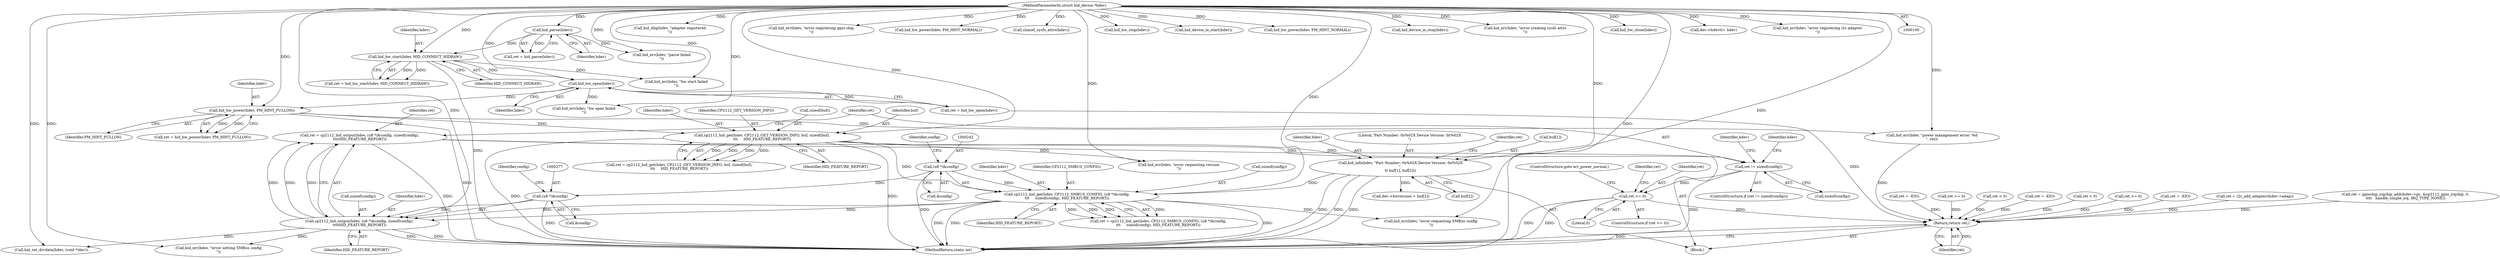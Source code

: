 digraph "0_linux_7a7b5df84b6b4e5d599c7289526eed96541a0654_3@API" {
"1000284" [label="(Call,ret != sizeof(config))"];
"1000272" [label="(Call,ret = cp2112_hid_output(hdev, (u8 *)&config, sizeof(config),\n\t\t\t\tHID_FEATURE_REPORT))"];
"1000274" [label="(Call,cp2112_hid_output(hdev, (u8 *)&config, sizeof(config),\n\t\t\t\tHID_FEATURE_REPORT))"];
"1000238" [label="(Call,cp2112_hid_get(hdev, CP2112_SMBUS_CONFIG, (u8 *)&config,\n\t\t\t     sizeof(config), HID_FEATURE_REPORT))"];
"1000227" [label="(Call,hid_info(hdev, \"Part Number: 0x%02X Device Version: 0x%02X\n\",\n\t\t buf[1], buf[2]))"];
"1000202" [label="(Call,cp2112_hid_get(hdev, CP2112_GET_VERSION_INFO, buf, sizeof(buf),\n\t\t\t     HID_FEATURE_REPORT))"];
"1000187" [label="(Call,hid_hw_power(hdev, PM_HINT_FULLON))"];
"1000176" [label="(Call,hid_hw_open(hdev))"];
"1000163" [label="(Call,hid_hw_start(hdev, HID_CONNECT_HIDRAW))"];
"1000151" [label="(Call,hid_parse(hdev))"];
"1000101" [label="(MethodParameterIn,struct hid_device *hdev)"];
"1000241" [label="(Call,(u8 *)&config)"];
"1000276" [label="(Call,(u8 *)&config)"];
"1000293" [label="(Call,ret >= 0)"];
"1000561" [label="(Return,return ret;)"];
"1000246" [label="(Identifier,config)"];
"1000281" [label="(Identifier,config)"];
"1000195" [label="(Call,hid_err(hdev, \"power management error: %d\n\", ret))"];
"1000228" [label="(Identifier,hdev)"];
"1000296" [label="(Call,ret = -EIO)"];
"1000272" [label="(Call,ret = cp2112_hid_output(hdev, (u8 *)&config, sizeof(config),\n\t\t\t\tHID_FEATURE_REPORT))"];
"1000282" [label="(Identifier,HID_FEATURE_REPORT)"];
"1000103" [label="(Block,)"];
"1000300" [label="(ControlStructure,goto err_power_normal;)"];
"1000177" [label="(Identifier,hdev)"];
"1000258" [label="(Call,ret >= 0)"];
"1000239" [label="(Identifier,hdev)"];
"1000169" [label="(Call,hid_err(hdev, \"hw start failed\n\"))"];
"1000471" [label="(Call,ret < 0)"];
"1000280" [label="(Call,sizeof(config))"];
"1000297" [label="(Identifier,ret)"];
"1000276" [label="(Call,(u8 *)&config)"];
"1000189" [label="(Identifier,PM_HINT_FULLON)"];
"1000241" [label="(Call,(u8 *)&config)"];
"1000236" [label="(Call,ret = cp2112_hid_get(hdev, CP2112_SMBUS_CONFIG, (u8 *)&config,\n\t\t\t     sizeof(config), HID_FEATURE_REPORT))"];
"1000392" [label="(Call,hid_dbg(hdev, \"adapter registered\n\"))"];
"1000181" [label="(Call,hid_err(hdev, \"hw open failed\n\"))"];
"1000302" [label="(Identifier,hdev)"];
"1000101" [label="(MethodParameterIn,struct hid_device *hdev)"];
"1000156" [label="(Call,hid_err(hdev, \"parse failed\n\"))"];
"1000163" [label="(Call,hid_hw_start(hdev, HID_CONNECT_HIDRAW))"];
"1000261" [label="(Call,ret = -EIO)"];
"1000203" [label="(Identifier,hdev)"];
"1000284" [label="(Call,ret != sizeof(config))"];
"1000176" [label="(Call,hid_hw_open(hdev))"];
"1000491" [label="(Call,ret < 0)"];
"1000233" [label="(Call,buf[2])"];
"1000219" [label="(Call,ret >= 0)"];
"1000275" [label="(Identifier,hdev)"];
"1000240" [label="(Identifier,CP2112_SMBUS_CONFIG)"];
"1000185" [label="(Call,ret = hid_hw_power(hdev, PM_HINT_FULLON))"];
"1000222" [label="(Call,ret = -EIO)"];
"1000475" [label="(Call,hid_err(hdev, \"error registering gpio chip\n\"))"];
"1000229" [label="(Literal,\"Part Number: 0x%02X Device Version: 0x%02X\n\")"];
"1000274" [label="(Call,cp2112_hid_output(hdev, (u8 *)&config, sizeof(config),\n\t\t\t\tHID_FEATURE_REPORT))"];
"1000376" [label="(Call,ret = i2c_add_adapter(&dev->adap))"];
"1000152" [label="(Identifier,hdev)"];
"1000238" [label="(Call,cp2112_hid_get(hdev, CP2112_SMBUS_CONFIG, (u8 *)&config,\n\t\t\t     sizeof(config), HID_FEATURE_REPORT))"];
"1000204" [label="(Identifier,CP2112_GET_VERSION_INFO)"];
"1000285" [label="(Identifier,ret)"];
"1000295" [label="(Literal,0)"];
"1000188" [label="(Identifier,hdev)"];
"1000501" [label="(Call,hid_hw_power(hdev, PM_HINT_NORMAL))"];
"1000499" [label="(Call,chmod_sysfs_attrs(hdev))"];
"1000563" [label="(MethodReturn,static int)"];
"1000283" [label="(ControlStructure,if (ret != sizeof(config)))"];
"1000237" [label="(Identifier,ret)"];
"1000504" [label="(Call,ret = gpiochip_irqchip_add(&dev->gc, &cp2112_gpio_irqchip, 0,\n\t\t\t\t   handle_simple_irq, IRQ_TYPE_NONE))"];
"1000559" [label="(Call,hid_hw_stop(hdev))"];
"1000374" [label="(Call,hid_device_io_start(hdev))"];
"1000552" [label="(Call,hid_hw_power(hdev, PM_HINT_NORMAL))"];
"1000151" [label="(Call,hid_parse(hdev))"];
"1000206" [label="(Call,sizeof(buf))"];
"1000254" [label="(Call,hid_err(hdev, \"error requesting SMBus config\n\"))"];
"1000164" [label="(Identifier,hdev)"];
"1000383" [label="(Call,hid_device_io_stop(hdev))"];
"1000165" [label="(Identifier,HID_CONNECT_HIDRAW)"];
"1000495" [label="(Call,hid_err(hdev, \"error creating sysfs attrs\n\"))"];
"1000202" [label="(Call,cp2112_hid_get(hdev, CP2112_GET_VERSION_INFO, buf, sizeof(buf),\n\t\t\t     HID_FEATURE_REPORT))"];
"1000149" [label="(Call,ret = hid_parse(hdev))"];
"1000187" [label="(Call,hid_hw_power(hdev, PM_HINT_FULLON))"];
"1000562" [label="(Identifier,ret)"];
"1000286" [label="(Call,sizeof(config))"];
"1000289" [label="(Call,hid_err(hdev, \"error setting SMBus config\n\"))"];
"1000243" [label="(Call,&config)"];
"1000556" [label="(Call,hid_hw_close(hdev))"];
"1000294" [label="(Identifier,ret)"];
"1000200" [label="(Call,ret = cp2112_hid_get(hdev, CP2112_GET_VERSION_INFO, buf, sizeof(buf),\n\t\t\t     HID_FEATURE_REPORT))"];
"1000273" [label="(Identifier,ret)"];
"1000227" [label="(Call,hid_info(hdev, \"Part Number: 0x%02X Device Version: 0x%02X\n\",\n\t\t buf[1], buf[2]))"];
"1000161" [label="(Call,ret = hid_hw_start(hdev, HID_CONNECT_HIDRAW))"];
"1000301" [label="(Call,hid_set_drvdata(hdev, (void *)dev))"];
"1000174" [label="(Call,ret = hid_hw_open(hdev))"];
"1000290" [label="(Identifier,hdev)"];
"1000230" [label="(Call,buf[1])"];
"1000292" [label="(ControlStructure,if (ret >= 0))"];
"1000561" [label="(Return,return ret;)"];
"1000306" [label="(Call,dev->hdev\t\t= hdev)"];
"1000247" [label="(Identifier,HID_FEATURE_REPORT)"];
"1000388" [label="(Call,hid_err(hdev, \"error registering i2c adapter\n\"))"];
"1000278" [label="(Call,&config)"];
"1000245" [label="(Call,sizeof(config))"];
"1000208" [label="(Identifier,HID_FEATURE_REPORT)"];
"1000205" [label="(Identifier,buf)"];
"1000362" [label="(Call,dev->hwversion = buf[2])"];
"1000293" [label="(Call,ret >= 0)"];
"1000215" [label="(Call,hid_err(hdev, \"error requesting version\n\"))"];
"1000284" -> "1000283"  [label="AST: "];
"1000284" -> "1000286"  [label="CFG: "];
"1000285" -> "1000284"  [label="AST: "];
"1000286" -> "1000284"  [label="AST: "];
"1000290" -> "1000284"  [label="CFG: "];
"1000302" -> "1000284"  [label="CFG: "];
"1000284" -> "1000563"  [label="DDG: "];
"1000272" -> "1000284"  [label="DDG: "];
"1000284" -> "1000293"  [label="DDG: "];
"1000272" -> "1000103"  [label="AST: "];
"1000272" -> "1000274"  [label="CFG: "];
"1000273" -> "1000272"  [label="AST: "];
"1000274" -> "1000272"  [label="AST: "];
"1000285" -> "1000272"  [label="CFG: "];
"1000272" -> "1000563"  [label="DDG: "];
"1000274" -> "1000272"  [label="DDG: "];
"1000274" -> "1000272"  [label="DDG: "];
"1000274" -> "1000272"  [label="DDG: "];
"1000274" -> "1000282"  [label="CFG: "];
"1000275" -> "1000274"  [label="AST: "];
"1000276" -> "1000274"  [label="AST: "];
"1000280" -> "1000274"  [label="AST: "];
"1000282" -> "1000274"  [label="AST: "];
"1000274" -> "1000563"  [label="DDG: "];
"1000274" -> "1000563"  [label="DDG: "];
"1000238" -> "1000274"  [label="DDG: "];
"1000238" -> "1000274"  [label="DDG: "];
"1000101" -> "1000274"  [label="DDG: "];
"1000276" -> "1000274"  [label="DDG: "];
"1000274" -> "1000289"  [label="DDG: "];
"1000274" -> "1000301"  [label="DDG: "];
"1000238" -> "1000236"  [label="AST: "];
"1000238" -> "1000247"  [label="CFG: "];
"1000239" -> "1000238"  [label="AST: "];
"1000240" -> "1000238"  [label="AST: "];
"1000241" -> "1000238"  [label="AST: "];
"1000245" -> "1000238"  [label="AST: "];
"1000247" -> "1000238"  [label="AST: "];
"1000236" -> "1000238"  [label="CFG: "];
"1000238" -> "1000563"  [label="DDG: "];
"1000238" -> "1000563"  [label="DDG: "];
"1000238" -> "1000563"  [label="DDG: "];
"1000238" -> "1000236"  [label="DDG: "];
"1000238" -> "1000236"  [label="DDG: "];
"1000238" -> "1000236"  [label="DDG: "];
"1000238" -> "1000236"  [label="DDG: "];
"1000227" -> "1000238"  [label="DDG: "];
"1000101" -> "1000238"  [label="DDG: "];
"1000241" -> "1000238"  [label="DDG: "];
"1000202" -> "1000238"  [label="DDG: "];
"1000238" -> "1000254"  [label="DDG: "];
"1000227" -> "1000103"  [label="AST: "];
"1000227" -> "1000233"  [label="CFG: "];
"1000228" -> "1000227"  [label="AST: "];
"1000229" -> "1000227"  [label="AST: "];
"1000230" -> "1000227"  [label="AST: "];
"1000233" -> "1000227"  [label="AST: "];
"1000237" -> "1000227"  [label="CFG: "];
"1000227" -> "1000563"  [label="DDG: "];
"1000227" -> "1000563"  [label="DDG: "];
"1000227" -> "1000563"  [label="DDG: "];
"1000202" -> "1000227"  [label="DDG: "];
"1000101" -> "1000227"  [label="DDG: "];
"1000227" -> "1000362"  [label="DDG: "];
"1000202" -> "1000200"  [label="AST: "];
"1000202" -> "1000208"  [label="CFG: "];
"1000203" -> "1000202"  [label="AST: "];
"1000204" -> "1000202"  [label="AST: "];
"1000205" -> "1000202"  [label="AST: "];
"1000206" -> "1000202"  [label="AST: "];
"1000208" -> "1000202"  [label="AST: "];
"1000200" -> "1000202"  [label="CFG: "];
"1000202" -> "1000563"  [label="DDG: "];
"1000202" -> "1000563"  [label="DDG: "];
"1000202" -> "1000200"  [label="DDG: "];
"1000202" -> "1000200"  [label="DDG: "];
"1000202" -> "1000200"  [label="DDG: "];
"1000202" -> "1000200"  [label="DDG: "];
"1000187" -> "1000202"  [label="DDG: "];
"1000101" -> "1000202"  [label="DDG: "];
"1000202" -> "1000215"  [label="DDG: "];
"1000187" -> "1000185"  [label="AST: "];
"1000187" -> "1000189"  [label="CFG: "];
"1000188" -> "1000187"  [label="AST: "];
"1000189" -> "1000187"  [label="AST: "];
"1000185" -> "1000187"  [label="CFG: "];
"1000187" -> "1000563"  [label="DDG: "];
"1000187" -> "1000185"  [label="DDG: "];
"1000187" -> "1000185"  [label="DDG: "];
"1000176" -> "1000187"  [label="DDG: "];
"1000101" -> "1000187"  [label="DDG: "];
"1000187" -> "1000195"  [label="DDG: "];
"1000176" -> "1000174"  [label="AST: "];
"1000176" -> "1000177"  [label="CFG: "];
"1000177" -> "1000176"  [label="AST: "];
"1000174" -> "1000176"  [label="CFG: "];
"1000176" -> "1000174"  [label="DDG: "];
"1000163" -> "1000176"  [label="DDG: "];
"1000101" -> "1000176"  [label="DDG: "];
"1000176" -> "1000181"  [label="DDG: "];
"1000163" -> "1000161"  [label="AST: "];
"1000163" -> "1000165"  [label="CFG: "];
"1000164" -> "1000163"  [label="AST: "];
"1000165" -> "1000163"  [label="AST: "];
"1000161" -> "1000163"  [label="CFG: "];
"1000163" -> "1000563"  [label="DDG: "];
"1000163" -> "1000161"  [label="DDG: "];
"1000163" -> "1000161"  [label="DDG: "];
"1000151" -> "1000163"  [label="DDG: "];
"1000101" -> "1000163"  [label="DDG: "];
"1000163" -> "1000169"  [label="DDG: "];
"1000151" -> "1000149"  [label="AST: "];
"1000151" -> "1000152"  [label="CFG: "];
"1000152" -> "1000151"  [label="AST: "];
"1000149" -> "1000151"  [label="CFG: "];
"1000151" -> "1000149"  [label="DDG: "];
"1000101" -> "1000151"  [label="DDG: "];
"1000151" -> "1000156"  [label="DDG: "];
"1000101" -> "1000100"  [label="AST: "];
"1000101" -> "1000563"  [label="DDG: "];
"1000101" -> "1000156"  [label="DDG: "];
"1000101" -> "1000169"  [label="DDG: "];
"1000101" -> "1000181"  [label="DDG: "];
"1000101" -> "1000195"  [label="DDG: "];
"1000101" -> "1000215"  [label="DDG: "];
"1000101" -> "1000254"  [label="DDG: "];
"1000101" -> "1000289"  [label="DDG: "];
"1000101" -> "1000301"  [label="DDG: "];
"1000101" -> "1000306"  [label="DDG: "];
"1000101" -> "1000374"  [label="DDG: "];
"1000101" -> "1000383"  [label="DDG: "];
"1000101" -> "1000388"  [label="DDG: "];
"1000101" -> "1000392"  [label="DDG: "];
"1000101" -> "1000475"  [label="DDG: "];
"1000101" -> "1000495"  [label="DDG: "];
"1000101" -> "1000499"  [label="DDG: "];
"1000101" -> "1000501"  [label="DDG: "];
"1000101" -> "1000552"  [label="DDG: "];
"1000101" -> "1000556"  [label="DDG: "];
"1000101" -> "1000559"  [label="DDG: "];
"1000241" -> "1000243"  [label="CFG: "];
"1000242" -> "1000241"  [label="AST: "];
"1000243" -> "1000241"  [label="AST: "];
"1000246" -> "1000241"  [label="CFG: "];
"1000241" -> "1000563"  [label="DDG: "];
"1000241" -> "1000276"  [label="DDG: "];
"1000276" -> "1000278"  [label="CFG: "];
"1000277" -> "1000276"  [label="AST: "];
"1000278" -> "1000276"  [label="AST: "];
"1000281" -> "1000276"  [label="CFG: "];
"1000276" -> "1000563"  [label="DDG: "];
"1000293" -> "1000292"  [label="AST: "];
"1000293" -> "1000295"  [label="CFG: "];
"1000294" -> "1000293"  [label="AST: "];
"1000295" -> "1000293"  [label="AST: "];
"1000297" -> "1000293"  [label="CFG: "];
"1000300" -> "1000293"  [label="CFG: "];
"1000293" -> "1000563"  [label="DDG: "];
"1000293" -> "1000563"  [label="DDG: "];
"1000293" -> "1000561"  [label="DDG: "];
"1000561" -> "1000103"  [label="AST: "];
"1000561" -> "1000562"  [label="CFG: "];
"1000562" -> "1000561"  [label="AST: "];
"1000563" -> "1000561"  [label="CFG: "];
"1000561" -> "1000563"  [label="DDG: "];
"1000562" -> "1000561"  [label="DDG: "];
"1000258" -> "1000561"  [label="DDG: "];
"1000376" -> "1000561"  [label="DDG: "];
"1000222" -> "1000561"  [label="DDG: "];
"1000471" -> "1000561"  [label="DDG: "];
"1000504" -> "1000561"  [label="DDG: "];
"1000219" -> "1000561"  [label="DDG: "];
"1000491" -> "1000561"  [label="DDG: "];
"1000174" -> "1000561"  [label="DDG: "];
"1000195" -> "1000561"  [label="DDG: "];
"1000296" -> "1000561"  [label="DDG: "];
"1000261" -> "1000561"  [label="DDG: "];
}
